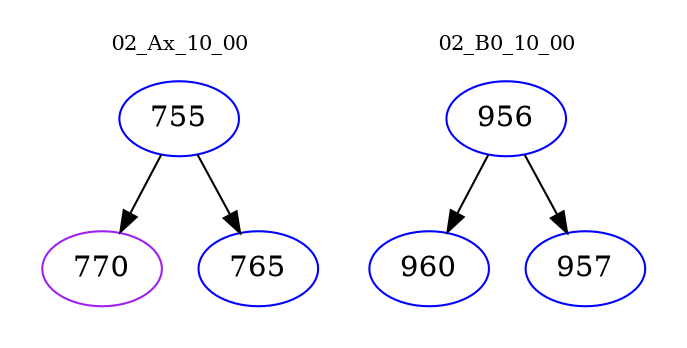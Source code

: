 digraph{
subgraph cluster_0 {
color = white
label = "02_Ax_10_00";
fontsize=10;
T0_755 [label="755", color="blue"]
T0_755 -> T0_770 [color="black"]
T0_770 [label="770", color="purple"]
T0_755 -> T0_765 [color="black"]
T0_765 [label="765", color="blue"]
}
subgraph cluster_1 {
color = white
label = "02_B0_10_00";
fontsize=10;
T1_956 [label="956", color="blue"]
T1_956 -> T1_960 [color="black"]
T1_960 [label="960", color="blue"]
T1_956 -> T1_957 [color="black"]
T1_957 [label="957", color="blue"]
}
}
